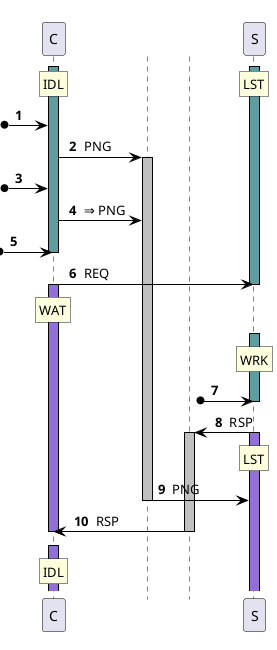 @startuml
autonumber " <b>#</b> "
skinparam shadowing false
skinparam sequence {
ArrowColor Black
ActorBorderColor Black
LifeLineBorderColor Black
LifeLineBackgroundColor Black
ParticipantBorderColor Black
}
skinparam ControlBorderColor White
skinparam ControlBackgroundColor White
participant "C" as A0 order 10100
activate A0 #CadetBlue
participant "S" as A1 order 10200
activate A1 #CadetBlue
rnote over A0 : IDL
/ rnote over A1 : LST
?o-> A0
control " " as T0 order 10101
A0 -> T0 : PNG
activate T0 #Silver
?o-> A0
A0 -> T0 : &#8658; PNG
?o-> A0
deactivate A0
A0 -> A1 : REQ
deactivate A1
rnote over A0 : WAT
activate A0 #MediumPurple
autonumber stop
?-[#White]\ A1
autonumber resume
rnote over A1 : WRK
activate A1 #CadetBlue
?o-> A1
deactivate A1
control " " as T1 order 10199
A1 -> T1 : RSP
activate T1 #Silver
rnote over A1 : LST
activate A1 #MediumPurple
T0 -> A1 : PNG
deactivate T0
T1 -> A0 : RSP
deactivate T1
deactivate A0
autonumber stop
?-[#White]\ A0
autonumber resume
rnote over A0 : IDL
activate A0 #MediumPurple
@enduml
